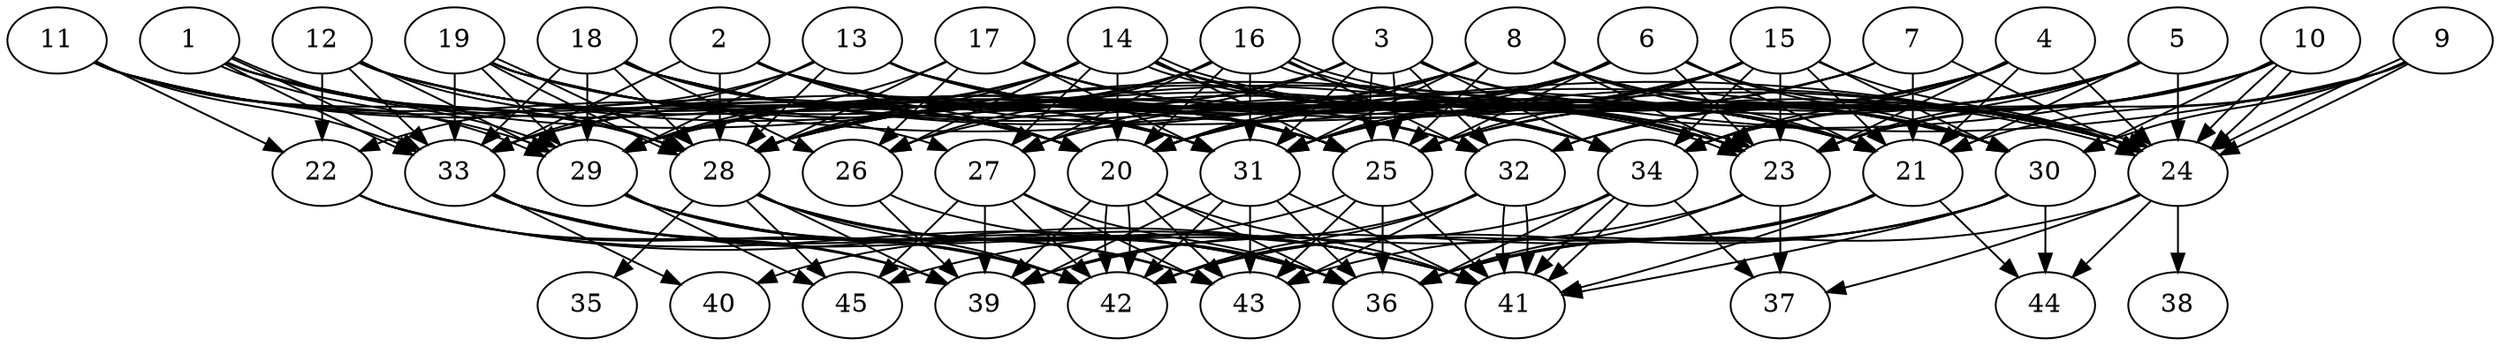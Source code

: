 // DAG automatically generated by daggen at Tue Aug  6 16:31:44 2019
// ./daggen --dot -n 45 --ccr 0.3 --fat 0.7 --regular 0.5 --density 0.9 --mindata 5242880 --maxdata 52428800 
digraph G {
  1 [size="129303893", alpha="0.02", expect_size="38791168"] 
  1 -> 20 [size ="38791168"]
  1 -> 23 [size ="38791168"]
  1 -> 25 [size ="38791168"]
  1 -> 28 [size ="38791168"]
  1 -> 29 [size ="38791168"]
  1 -> 29 [size ="38791168"]
  1 -> 33 [size ="38791168"]
  1 -> 33 [size ="38791168"]
  2 [size="153832107", alpha="0.19", expect_size="46149632"] 
  2 -> 20 [size ="46149632"]
  2 -> 24 [size ="46149632"]
  2 -> 25 [size ="46149632"]
  2 -> 28 [size ="46149632"]
  2 -> 31 [size ="46149632"]
  2 -> 33 [size ="46149632"]
  2 -> 34 [size ="46149632"]
  3 [size="66822827", alpha="0.03", expect_size="20046848"] 
  3 -> 21 [size ="20046848"]
  3 -> 25 [size ="20046848"]
  3 -> 25 [size ="20046848"]
  3 -> 27 [size ="20046848"]
  3 -> 28 [size ="20046848"]
  3 -> 30 [size ="20046848"]
  3 -> 31 [size ="20046848"]
  3 -> 32 [size ="20046848"]
  3 -> 33 [size ="20046848"]
  3 -> 34 [size ="20046848"]
  4 [size="82513920", alpha="0.10", expect_size="24754176"] 
  4 -> 20 [size ="24754176"]
  4 -> 21 [size ="24754176"]
  4 -> 23 [size ="24754176"]
  4 -> 24 [size ="24754176"]
  4 -> 25 [size ="24754176"]
  4 -> 31 [size ="24754176"]
  4 -> 32 [size ="24754176"]
  4 -> 34 [size ="24754176"]
  5 [size="158235307", alpha="0.12", expect_size="47470592"] 
  5 -> 20 [size ="47470592"]
  5 -> 21 [size ="47470592"]
  5 -> 23 [size ="47470592"]
  5 -> 24 [size ="47470592"]
  5 -> 25 [size ="47470592"]
  5 -> 31 [size ="47470592"]
  5 -> 34 [size ="47470592"]
  6 [size="66399573", alpha="0.09", expect_size="19919872"] 
  6 -> 20 [size ="19919872"]
  6 -> 21 [size ="19919872"]
  6 -> 23 [size ="19919872"]
  6 -> 24 [size ="19919872"]
  6 -> 25 [size ="19919872"]
  6 -> 28 [size ="19919872"]
  6 -> 29 [size ="19919872"]
  6 -> 30 [size ="19919872"]
  6 -> 31 [size ="19919872"]
  7 [size="134403413", alpha="0.11", expect_size="40321024"] 
  7 -> 20 [size ="40321024"]
  7 -> 21 [size ="40321024"]
  7 -> 24 [size ="40321024"]
  7 -> 27 [size ="40321024"]
  7 -> 31 [size ="40321024"]
  8 [size="145855147", alpha="0.14", expect_size="43756544"] 
  8 -> 20 [size ="43756544"]
  8 -> 21 [size ="43756544"]
  8 -> 23 [size ="43756544"]
  8 -> 24 [size ="43756544"]
  8 -> 25 [size ="43756544"]
  8 -> 26 [size ="43756544"]
  8 -> 28 [size ="43756544"]
  8 -> 29 [size ="43756544"]
  8 -> 30 [size ="43756544"]
  8 -> 31 [size ="43756544"]
  9 [size="66447360", alpha="0.08", expect_size="19934208"] 
  9 -> 21 [size ="19934208"]
  9 -> 23 [size ="19934208"]
  9 -> 24 [size ="19934208"]
  9 -> 24 [size ="19934208"]
  9 -> 28 [size ="19934208"]
  9 -> 30 [size ="19934208"]
  10 [size="98553173", alpha="0.20", expect_size="29565952"] 
  10 -> 23 [size ="29565952"]
  10 -> 24 [size ="29565952"]
  10 -> 24 [size ="29565952"]
  10 -> 25 [size ="29565952"]
  10 -> 28 [size ="29565952"]
  10 -> 30 [size ="29565952"]
  10 -> 32 [size ="29565952"]
  10 -> 34 [size ="29565952"]
  11 [size="35563520", alpha="0.14", expect_size="10669056"] 
  11 -> 20 [size ="10669056"]
  11 -> 22 [size ="10669056"]
  11 -> 27 [size ="10669056"]
  11 -> 28 [size ="10669056"]
  11 -> 29 [size ="10669056"]
  11 -> 31 [size ="10669056"]
  11 -> 33 [size ="10669056"]
  12 [size="49602560", alpha="0.03", expect_size="14880768"] 
  12 -> 20 [size ="14880768"]
  12 -> 22 [size ="14880768"]
  12 -> 25 [size ="14880768"]
  12 -> 28 [size ="14880768"]
  12 -> 29 [size ="14880768"]
  12 -> 31 [size ="14880768"]
  12 -> 33 [size ="14880768"]
  12 -> 34 [size ="14880768"]
  13 [size="39164587", alpha="0.02", expect_size="11749376"] 
  13 -> 21 [size ="11749376"]
  13 -> 22 [size ="11749376"]
  13 -> 23 [size ="11749376"]
  13 -> 24 [size ="11749376"]
  13 -> 25 [size ="11749376"]
  13 -> 28 [size ="11749376"]
  13 -> 29 [size ="11749376"]
  13 -> 32 [size ="11749376"]
  13 -> 33 [size ="11749376"]
  13 -> 34 [size ="11749376"]
  14 [size="66413227", alpha="0.14", expect_size="19923968"] 
  14 -> 20 [size ="19923968"]
  14 -> 23 [size ="19923968"]
  14 -> 23 [size ="19923968"]
  14 -> 24 [size ="19923968"]
  14 -> 25 [size ="19923968"]
  14 -> 26 [size ="19923968"]
  14 -> 27 [size ="19923968"]
  14 -> 28 [size ="19923968"]
  14 -> 29 [size ="19923968"]
  14 -> 30 [size ="19923968"]
  14 -> 33 [size ="19923968"]
  14 -> 34 [size ="19923968"]
  15 [size="144803840", alpha="0.10", expect_size="43441152"] 
  15 -> 20 [size ="43441152"]
  15 -> 21 [size ="43441152"]
  15 -> 23 [size ="43441152"]
  15 -> 24 [size ="43441152"]
  15 -> 25 [size ="43441152"]
  15 -> 28 [size ="43441152"]
  15 -> 29 [size ="43441152"]
  15 -> 30 [size ="43441152"]
  15 -> 31 [size ="43441152"]
  15 -> 34 [size ="43441152"]
  16 [size="79192747", alpha="0.18", expect_size="23757824"] 
  16 -> 20 [size ="23757824"]
  16 -> 23 [size ="23757824"]
  16 -> 24 [size ="23757824"]
  16 -> 24 [size ="23757824"]
  16 -> 26 [size ="23757824"]
  16 -> 27 [size ="23757824"]
  16 -> 28 [size ="23757824"]
  16 -> 29 [size ="23757824"]
  16 -> 31 [size ="23757824"]
  16 -> 32 [size ="23757824"]
  17 [size="151814827", alpha="0.15", expect_size="45544448"] 
  17 -> 21 [size ="45544448"]
  17 -> 23 [size ="45544448"]
  17 -> 26 [size ="45544448"]
  17 -> 28 [size ="45544448"]
  17 -> 29 [size ="45544448"]
  17 -> 31 [size ="45544448"]
  17 -> 34 [size ="45544448"]
  18 [size="80233813", alpha="0.12", expect_size="24070144"] 
  18 -> 20 [size ="24070144"]
  18 -> 21 [size ="24070144"]
  18 -> 23 [size ="24070144"]
  18 -> 26 [size ="24070144"]
  18 -> 28 [size ="24070144"]
  18 -> 29 [size ="24070144"]
  18 -> 30 [size ="24070144"]
  18 -> 31 [size ="24070144"]
  18 -> 33 [size ="24070144"]
  19 [size="31194453", alpha="0.19", expect_size="9358336"] 
  19 -> 20 [size ="9358336"]
  19 -> 24 [size ="9358336"]
  19 -> 25 [size ="9358336"]
  19 -> 28 [size ="9358336"]
  19 -> 28 [size ="9358336"]
  19 -> 29 [size ="9358336"]
  19 -> 32 [size ="9358336"]
  19 -> 33 [size ="9358336"]
  19 -> 34 [size ="9358336"]
  20 [size="95440213", alpha="0.04", expect_size="28632064"] 
  20 -> 36 [size ="28632064"]
  20 -> 39 [size ="28632064"]
  20 -> 41 [size ="28632064"]
  20 -> 42 [size ="28632064"]
  20 -> 42 [size ="28632064"]
  20 -> 43 [size ="28632064"]
  21 [size="94733653", alpha="0.03", expect_size="28420096"] 
  21 -> 36 [size ="28420096"]
  21 -> 39 [size ="28420096"]
  21 -> 41 [size ="28420096"]
  21 -> 42 [size ="28420096"]
  21 -> 44 [size ="28420096"]
  22 [size="49042773", alpha="0.19", expect_size="14712832"] 
  22 -> 36 [size ="14712832"]
  22 -> 39 [size ="14712832"]
  22 -> 41 [size ="14712832"]
  22 -> 42 [size ="14712832"]
  23 [size="71550293", alpha="0.02", expect_size="21465088"] 
  23 -> 36 [size ="21465088"]
  23 -> 37 [size ="21465088"]
  23 -> 45 [size ="21465088"]
  24 [size="89845760", alpha="0.13", expect_size="26953728"] 
  24 -> 36 [size ="26953728"]
  24 -> 37 [size ="26953728"]
  24 -> 38 [size ="26953728"]
  24 -> 44 [size ="26953728"]
  25 [size="39734613", alpha="0.01", expect_size="11920384"] 
  25 -> 36 [size ="11920384"]
  25 -> 40 [size ="11920384"]
  25 -> 41 [size ="11920384"]
  25 -> 43 [size ="11920384"]
  26 [size="120971947", alpha="0.16", expect_size="36291584"] 
  26 -> 36 [size ="36291584"]
  26 -> 39 [size ="36291584"]
  27 [size="107499520", alpha="0.06", expect_size="32249856"] 
  27 -> 36 [size ="32249856"]
  27 -> 39 [size ="32249856"]
  27 -> 42 [size ="32249856"]
  27 -> 43 [size ="32249856"]
  27 -> 45 [size ="32249856"]
  28 [size="67676160", alpha="0.12", expect_size="20302848"] 
  28 -> 35 [size ="20302848"]
  28 -> 36 [size ="20302848"]
  28 -> 39 [size ="20302848"]
  28 -> 41 [size ="20302848"]
  28 -> 42 [size ="20302848"]
  28 -> 43 [size ="20302848"]
  28 -> 45 [size ="20302848"]
  29 [size="163389440", alpha="0.05", expect_size="49016832"] 
  29 -> 36 [size ="49016832"]
  29 -> 41 [size ="49016832"]
  29 -> 42 [size ="49016832"]
  29 -> 43 [size ="49016832"]
  29 -> 45 [size ="49016832"]
  30 [size="158129493", alpha="0.07", expect_size="47438848"] 
  30 -> 36 [size ="47438848"]
  30 -> 41 [size ="47438848"]
  30 -> 42 [size ="47438848"]
  30 -> 43 [size ="47438848"]
  30 -> 44 [size ="47438848"]
  31 [size="32808960", alpha="0.12", expect_size="9842688"] 
  31 -> 36 [size ="9842688"]
  31 -> 39 [size ="9842688"]
  31 -> 41 [size ="9842688"]
  31 -> 42 [size ="9842688"]
  31 -> 43 [size ="9842688"]
  32 [size="56548693", alpha="0.02", expect_size="16964608"] 
  32 -> 39 [size ="16964608"]
  32 -> 41 [size ="16964608"]
  32 -> 41 [size ="16964608"]
  32 -> 42 [size ="16964608"]
  32 -> 43 [size ="16964608"]
  33 [size="51128320", alpha="0.13", expect_size="15338496"] 
  33 -> 36 [size ="15338496"]
  33 -> 39 [size ="15338496"]
  33 -> 40 [size ="15338496"]
  33 -> 41 [size ="15338496"]
  33 -> 42 [size ="15338496"]
  34 [size="65897813", alpha="0.11", expect_size="19769344"] 
  34 -> 36 [size ="19769344"]
  34 -> 37 [size ="19769344"]
  34 -> 41 [size ="19769344"]
  34 -> 41 [size ="19769344"]
  34 -> 42 [size ="19769344"]
  35 [size="165891413", alpha="0.06", expect_size="49767424"] 
  36 [size="20015787", alpha="0.08", expect_size="6004736"] 
  37 [size="149050027", alpha="0.07", expect_size="44715008"] 
  38 [size="40782507", alpha="0.14", expect_size="12234752"] 
  39 [size="138161493", alpha="0.03", expect_size="41448448"] 
  40 [size="18302293", alpha="0.02", expect_size="5490688"] 
  41 [size="76858027", alpha="0.10", expect_size="23057408"] 
  42 [size="174629547", alpha="0.03", expect_size="52388864"] 
  43 [size="29173760", alpha="0.03", expect_size="8752128"] 
  44 [size="134038187", alpha="0.11", expect_size="40211456"] 
  45 [size="66300587", alpha="0.03", expect_size="19890176"] 
}
